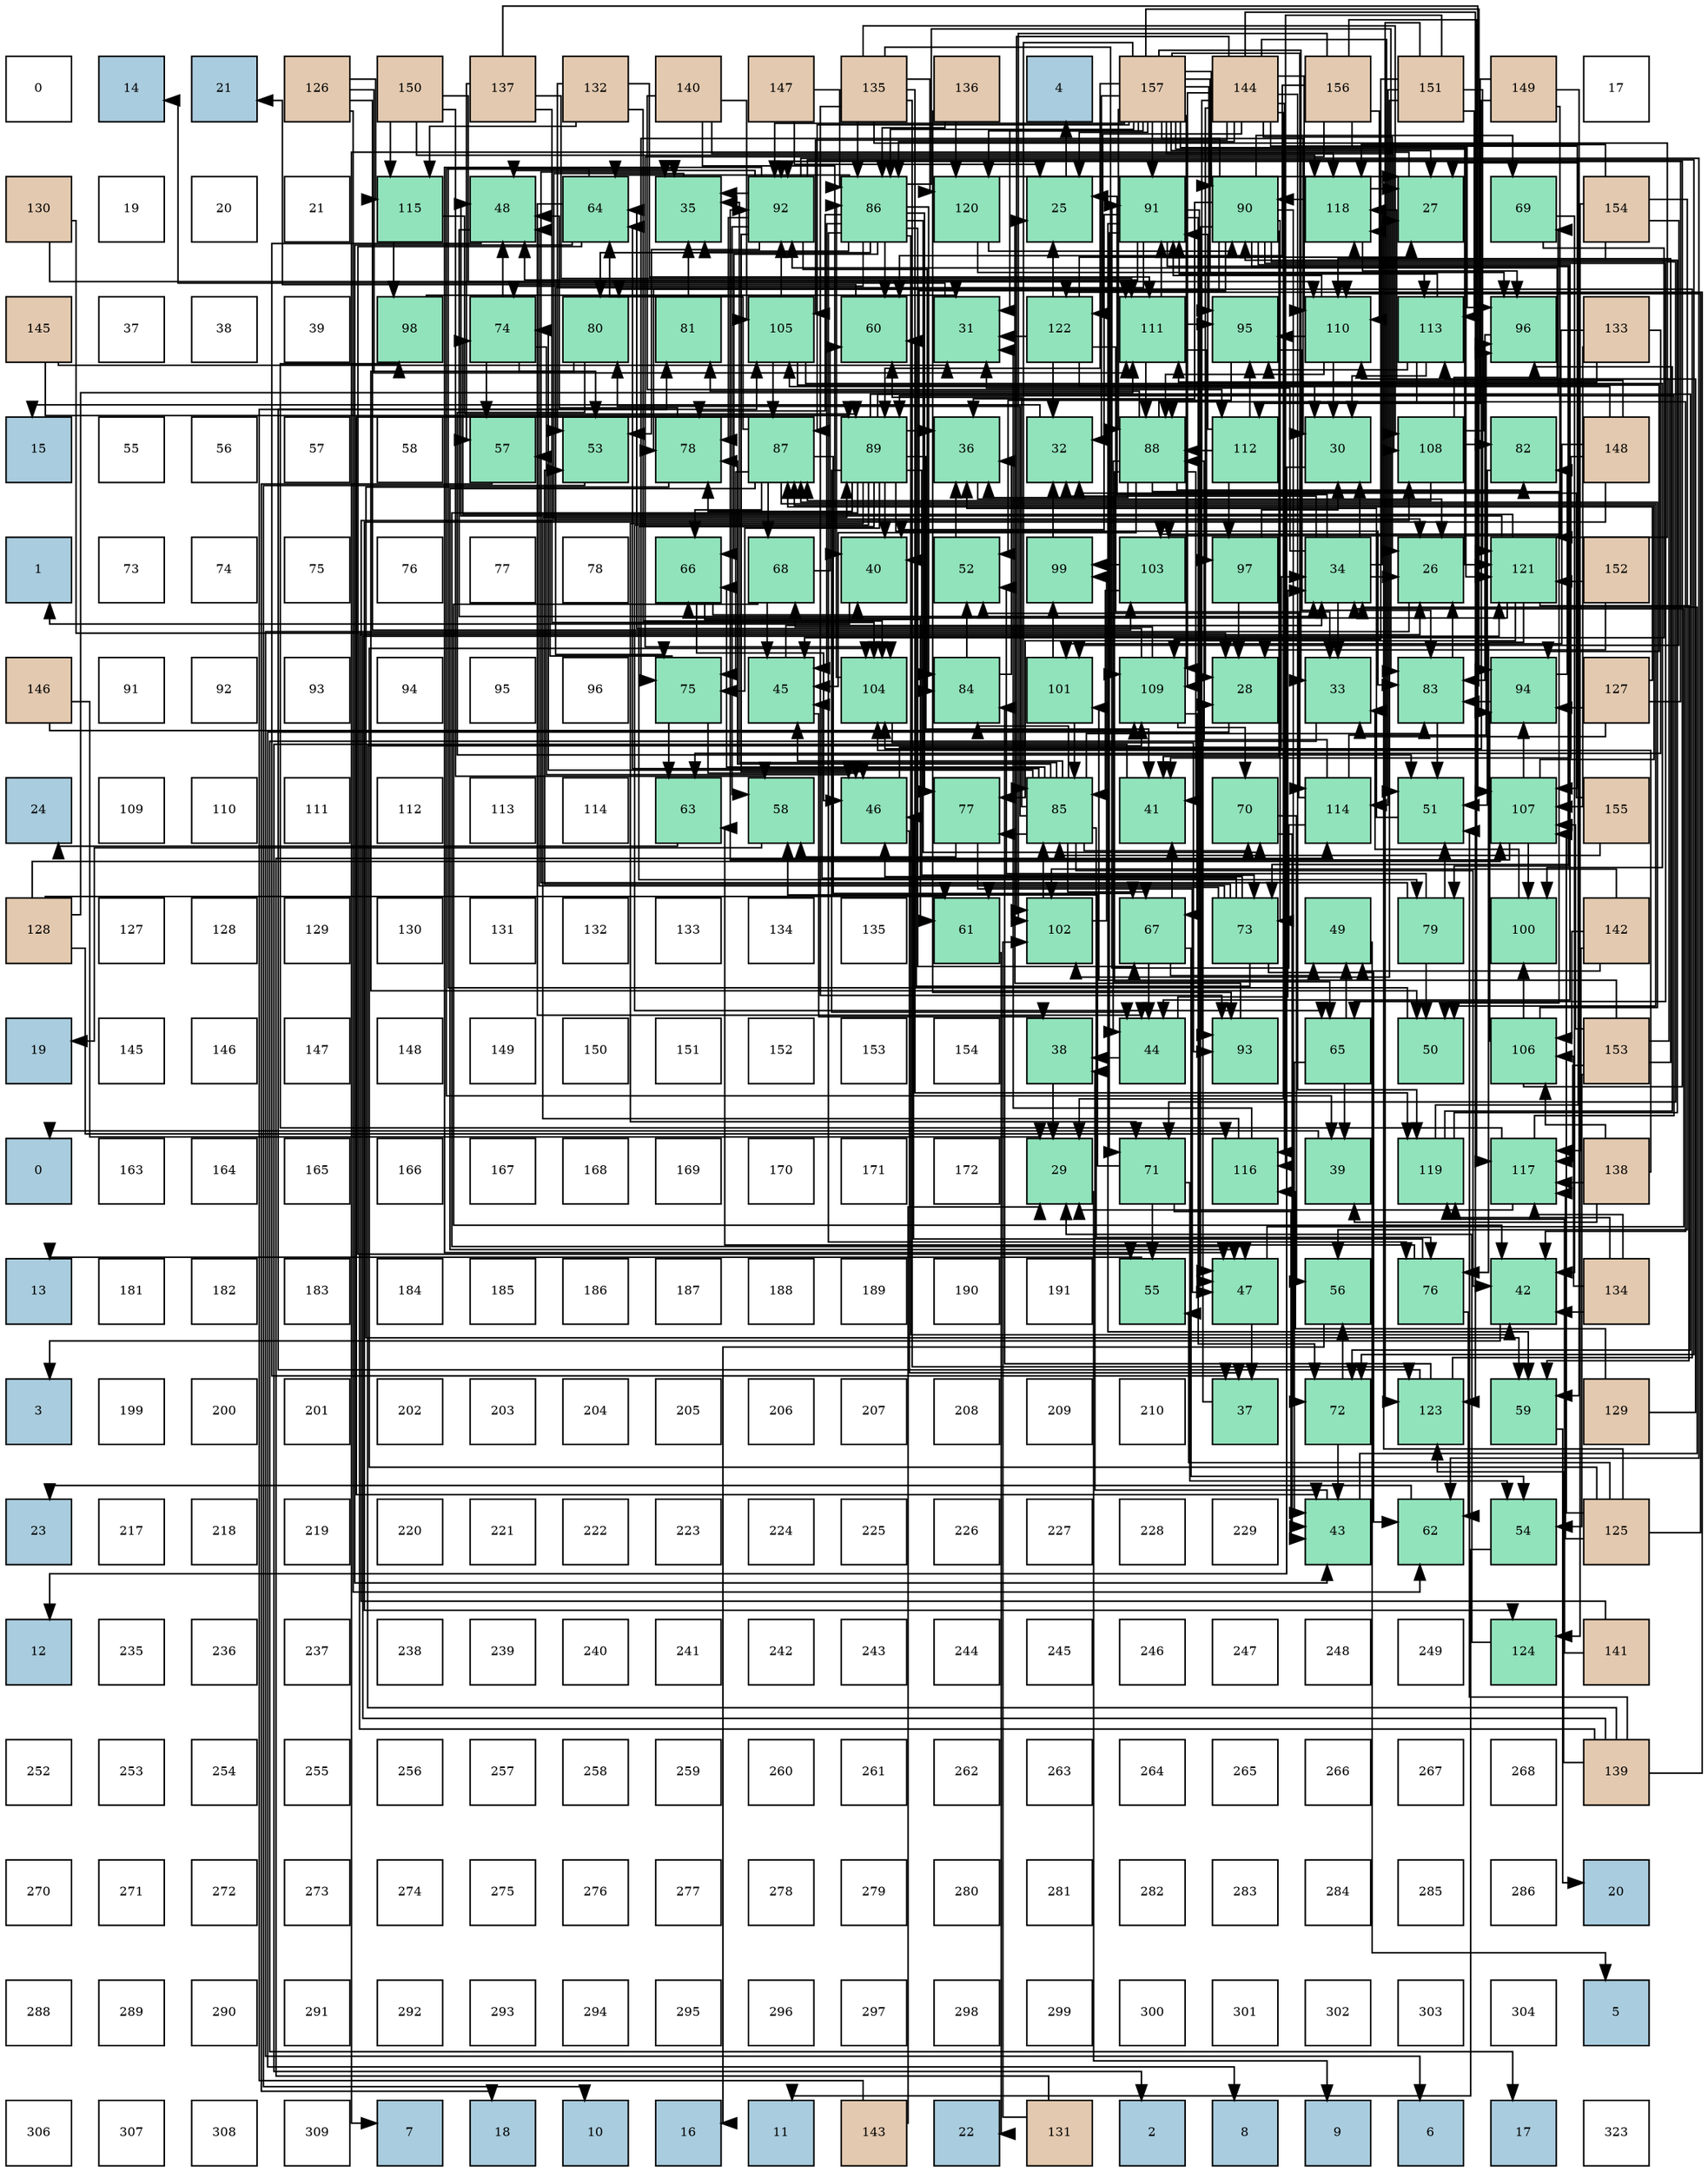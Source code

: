digraph layout{
 rankdir=TB;
 splines=ortho;
 node [style=filled shape=square fixedsize=true width=0.6];
0[label="0", fontsize=8, fillcolor="#ffffff"];
1[label="14", fontsize=8, fillcolor="#a9ccde"];
2[label="21", fontsize=8, fillcolor="#a9ccde"];
3[label="126", fontsize=8, fillcolor="#e3c9af"];
4[label="150", fontsize=8, fillcolor="#e3c9af"];
5[label="137", fontsize=8, fillcolor="#e3c9af"];
6[label="132", fontsize=8, fillcolor="#e3c9af"];
7[label="140", fontsize=8, fillcolor="#e3c9af"];
8[label="147", fontsize=8, fillcolor="#e3c9af"];
9[label="135", fontsize=8, fillcolor="#e3c9af"];
10[label="136", fontsize=8, fillcolor="#e3c9af"];
11[label="4", fontsize=8, fillcolor="#a9ccde"];
12[label="157", fontsize=8, fillcolor="#e3c9af"];
13[label="144", fontsize=8, fillcolor="#e3c9af"];
14[label="156", fontsize=8, fillcolor="#e3c9af"];
15[label="151", fontsize=8, fillcolor="#e3c9af"];
16[label="149", fontsize=8, fillcolor="#e3c9af"];
17[label="17", fontsize=8, fillcolor="#ffffff"];
18[label="130", fontsize=8, fillcolor="#e3c9af"];
19[label="19", fontsize=8, fillcolor="#ffffff"];
20[label="20", fontsize=8, fillcolor="#ffffff"];
21[label="21", fontsize=8, fillcolor="#ffffff"];
22[label="115", fontsize=8, fillcolor="#91e3bb"];
23[label="48", fontsize=8, fillcolor="#91e3bb"];
24[label="64", fontsize=8, fillcolor="#91e3bb"];
25[label="35", fontsize=8, fillcolor="#91e3bb"];
26[label="92", fontsize=8, fillcolor="#91e3bb"];
27[label="86", fontsize=8, fillcolor="#91e3bb"];
28[label="120", fontsize=8, fillcolor="#91e3bb"];
29[label="25", fontsize=8, fillcolor="#91e3bb"];
30[label="91", fontsize=8, fillcolor="#91e3bb"];
31[label="90", fontsize=8, fillcolor="#91e3bb"];
32[label="118", fontsize=8, fillcolor="#91e3bb"];
33[label="27", fontsize=8, fillcolor="#91e3bb"];
34[label="69", fontsize=8, fillcolor="#91e3bb"];
35[label="154", fontsize=8, fillcolor="#e3c9af"];
36[label="145", fontsize=8, fillcolor="#e3c9af"];
37[label="37", fontsize=8, fillcolor="#ffffff"];
38[label="38", fontsize=8, fillcolor="#ffffff"];
39[label="39", fontsize=8, fillcolor="#ffffff"];
40[label="98", fontsize=8, fillcolor="#91e3bb"];
41[label="74", fontsize=8, fillcolor="#91e3bb"];
42[label="80", fontsize=8, fillcolor="#91e3bb"];
43[label="81", fontsize=8, fillcolor="#91e3bb"];
44[label="105", fontsize=8, fillcolor="#91e3bb"];
45[label="60", fontsize=8, fillcolor="#91e3bb"];
46[label="31", fontsize=8, fillcolor="#91e3bb"];
47[label="122", fontsize=8, fillcolor="#91e3bb"];
48[label="111", fontsize=8, fillcolor="#91e3bb"];
49[label="95", fontsize=8, fillcolor="#91e3bb"];
50[label="110", fontsize=8, fillcolor="#91e3bb"];
51[label="113", fontsize=8, fillcolor="#91e3bb"];
52[label="96", fontsize=8, fillcolor="#91e3bb"];
53[label="133", fontsize=8, fillcolor="#e3c9af"];
54[label="15", fontsize=8, fillcolor="#a9ccde"];
55[label="55", fontsize=8, fillcolor="#ffffff"];
56[label="56", fontsize=8, fillcolor="#ffffff"];
57[label="57", fontsize=8, fillcolor="#ffffff"];
58[label="58", fontsize=8, fillcolor="#ffffff"];
59[label="57", fontsize=8, fillcolor="#91e3bb"];
60[label="53", fontsize=8, fillcolor="#91e3bb"];
61[label="78", fontsize=8, fillcolor="#91e3bb"];
62[label="87", fontsize=8, fillcolor="#91e3bb"];
63[label="89", fontsize=8, fillcolor="#91e3bb"];
64[label="36", fontsize=8, fillcolor="#91e3bb"];
65[label="32", fontsize=8, fillcolor="#91e3bb"];
66[label="88", fontsize=8, fillcolor="#91e3bb"];
67[label="112", fontsize=8, fillcolor="#91e3bb"];
68[label="30", fontsize=8, fillcolor="#91e3bb"];
69[label="108", fontsize=8, fillcolor="#91e3bb"];
70[label="82", fontsize=8, fillcolor="#91e3bb"];
71[label="148", fontsize=8, fillcolor="#e3c9af"];
72[label="1", fontsize=8, fillcolor="#a9ccde"];
73[label="73", fontsize=8, fillcolor="#ffffff"];
74[label="74", fontsize=8, fillcolor="#ffffff"];
75[label="75", fontsize=8, fillcolor="#ffffff"];
76[label="76", fontsize=8, fillcolor="#ffffff"];
77[label="77", fontsize=8, fillcolor="#ffffff"];
78[label="78", fontsize=8, fillcolor="#ffffff"];
79[label="66", fontsize=8, fillcolor="#91e3bb"];
80[label="68", fontsize=8, fillcolor="#91e3bb"];
81[label="40", fontsize=8, fillcolor="#91e3bb"];
82[label="52", fontsize=8, fillcolor="#91e3bb"];
83[label="99", fontsize=8, fillcolor="#91e3bb"];
84[label="103", fontsize=8, fillcolor="#91e3bb"];
85[label="97", fontsize=8, fillcolor="#91e3bb"];
86[label="34", fontsize=8, fillcolor="#91e3bb"];
87[label="26", fontsize=8, fillcolor="#91e3bb"];
88[label="121", fontsize=8, fillcolor="#91e3bb"];
89[label="152", fontsize=8, fillcolor="#e3c9af"];
90[label="146", fontsize=8, fillcolor="#e3c9af"];
91[label="91", fontsize=8, fillcolor="#ffffff"];
92[label="92", fontsize=8, fillcolor="#ffffff"];
93[label="93", fontsize=8, fillcolor="#ffffff"];
94[label="94", fontsize=8, fillcolor="#ffffff"];
95[label="95", fontsize=8, fillcolor="#ffffff"];
96[label="96", fontsize=8, fillcolor="#ffffff"];
97[label="75", fontsize=8, fillcolor="#91e3bb"];
98[label="45", fontsize=8, fillcolor="#91e3bb"];
99[label="104", fontsize=8, fillcolor="#91e3bb"];
100[label="84", fontsize=8, fillcolor="#91e3bb"];
101[label="101", fontsize=8, fillcolor="#91e3bb"];
102[label="109", fontsize=8, fillcolor="#91e3bb"];
103[label="28", fontsize=8, fillcolor="#91e3bb"];
104[label="33", fontsize=8, fillcolor="#91e3bb"];
105[label="83", fontsize=8, fillcolor="#91e3bb"];
106[label="94", fontsize=8, fillcolor="#91e3bb"];
107[label="127", fontsize=8, fillcolor="#e3c9af"];
108[label="24", fontsize=8, fillcolor="#a9ccde"];
109[label="109", fontsize=8, fillcolor="#ffffff"];
110[label="110", fontsize=8, fillcolor="#ffffff"];
111[label="111", fontsize=8, fillcolor="#ffffff"];
112[label="112", fontsize=8, fillcolor="#ffffff"];
113[label="113", fontsize=8, fillcolor="#ffffff"];
114[label="114", fontsize=8, fillcolor="#ffffff"];
115[label="63", fontsize=8, fillcolor="#91e3bb"];
116[label="58", fontsize=8, fillcolor="#91e3bb"];
117[label="46", fontsize=8, fillcolor="#91e3bb"];
118[label="77", fontsize=8, fillcolor="#91e3bb"];
119[label="85", fontsize=8, fillcolor="#91e3bb"];
120[label="41", fontsize=8, fillcolor="#91e3bb"];
121[label="70", fontsize=8, fillcolor="#91e3bb"];
122[label="114", fontsize=8, fillcolor="#91e3bb"];
123[label="51", fontsize=8, fillcolor="#91e3bb"];
124[label="107", fontsize=8, fillcolor="#91e3bb"];
125[label="155", fontsize=8, fillcolor="#e3c9af"];
126[label="128", fontsize=8, fillcolor="#e3c9af"];
127[label="127", fontsize=8, fillcolor="#ffffff"];
128[label="128", fontsize=8, fillcolor="#ffffff"];
129[label="129", fontsize=8, fillcolor="#ffffff"];
130[label="130", fontsize=8, fillcolor="#ffffff"];
131[label="131", fontsize=8, fillcolor="#ffffff"];
132[label="132", fontsize=8, fillcolor="#ffffff"];
133[label="133", fontsize=8, fillcolor="#ffffff"];
134[label="134", fontsize=8, fillcolor="#ffffff"];
135[label="135", fontsize=8, fillcolor="#ffffff"];
136[label="61", fontsize=8, fillcolor="#91e3bb"];
137[label="102", fontsize=8, fillcolor="#91e3bb"];
138[label="67", fontsize=8, fillcolor="#91e3bb"];
139[label="73", fontsize=8, fillcolor="#91e3bb"];
140[label="49", fontsize=8, fillcolor="#91e3bb"];
141[label="79", fontsize=8, fillcolor="#91e3bb"];
142[label="100", fontsize=8, fillcolor="#91e3bb"];
143[label="142", fontsize=8, fillcolor="#e3c9af"];
144[label="19", fontsize=8, fillcolor="#a9ccde"];
145[label="145", fontsize=8, fillcolor="#ffffff"];
146[label="146", fontsize=8, fillcolor="#ffffff"];
147[label="147", fontsize=8, fillcolor="#ffffff"];
148[label="148", fontsize=8, fillcolor="#ffffff"];
149[label="149", fontsize=8, fillcolor="#ffffff"];
150[label="150", fontsize=8, fillcolor="#ffffff"];
151[label="151", fontsize=8, fillcolor="#ffffff"];
152[label="152", fontsize=8, fillcolor="#ffffff"];
153[label="153", fontsize=8, fillcolor="#ffffff"];
154[label="154", fontsize=8, fillcolor="#ffffff"];
155[label="38", fontsize=8, fillcolor="#91e3bb"];
156[label="44", fontsize=8, fillcolor="#91e3bb"];
157[label="93", fontsize=8, fillcolor="#91e3bb"];
158[label="65", fontsize=8, fillcolor="#91e3bb"];
159[label="50", fontsize=8, fillcolor="#91e3bb"];
160[label="106", fontsize=8, fillcolor="#91e3bb"];
161[label="153", fontsize=8, fillcolor="#e3c9af"];
162[label="0", fontsize=8, fillcolor="#a9ccde"];
163[label="163", fontsize=8, fillcolor="#ffffff"];
164[label="164", fontsize=8, fillcolor="#ffffff"];
165[label="165", fontsize=8, fillcolor="#ffffff"];
166[label="166", fontsize=8, fillcolor="#ffffff"];
167[label="167", fontsize=8, fillcolor="#ffffff"];
168[label="168", fontsize=8, fillcolor="#ffffff"];
169[label="169", fontsize=8, fillcolor="#ffffff"];
170[label="170", fontsize=8, fillcolor="#ffffff"];
171[label="171", fontsize=8, fillcolor="#ffffff"];
172[label="172", fontsize=8, fillcolor="#ffffff"];
173[label="29", fontsize=8, fillcolor="#91e3bb"];
174[label="71", fontsize=8, fillcolor="#91e3bb"];
175[label="116", fontsize=8, fillcolor="#91e3bb"];
176[label="39", fontsize=8, fillcolor="#91e3bb"];
177[label="119", fontsize=8, fillcolor="#91e3bb"];
178[label="117", fontsize=8, fillcolor="#91e3bb"];
179[label="138", fontsize=8, fillcolor="#e3c9af"];
180[label="13", fontsize=8, fillcolor="#a9ccde"];
181[label="181", fontsize=8, fillcolor="#ffffff"];
182[label="182", fontsize=8, fillcolor="#ffffff"];
183[label="183", fontsize=8, fillcolor="#ffffff"];
184[label="184", fontsize=8, fillcolor="#ffffff"];
185[label="185", fontsize=8, fillcolor="#ffffff"];
186[label="186", fontsize=8, fillcolor="#ffffff"];
187[label="187", fontsize=8, fillcolor="#ffffff"];
188[label="188", fontsize=8, fillcolor="#ffffff"];
189[label="189", fontsize=8, fillcolor="#ffffff"];
190[label="190", fontsize=8, fillcolor="#ffffff"];
191[label="191", fontsize=8, fillcolor="#ffffff"];
192[label="55", fontsize=8, fillcolor="#91e3bb"];
193[label="47", fontsize=8, fillcolor="#91e3bb"];
194[label="56", fontsize=8, fillcolor="#91e3bb"];
195[label="76", fontsize=8, fillcolor="#91e3bb"];
196[label="42", fontsize=8, fillcolor="#91e3bb"];
197[label="134", fontsize=8, fillcolor="#e3c9af"];
198[label="3", fontsize=8, fillcolor="#a9ccde"];
199[label="199", fontsize=8, fillcolor="#ffffff"];
200[label="200", fontsize=8, fillcolor="#ffffff"];
201[label="201", fontsize=8, fillcolor="#ffffff"];
202[label="202", fontsize=8, fillcolor="#ffffff"];
203[label="203", fontsize=8, fillcolor="#ffffff"];
204[label="204", fontsize=8, fillcolor="#ffffff"];
205[label="205", fontsize=8, fillcolor="#ffffff"];
206[label="206", fontsize=8, fillcolor="#ffffff"];
207[label="207", fontsize=8, fillcolor="#ffffff"];
208[label="208", fontsize=8, fillcolor="#ffffff"];
209[label="209", fontsize=8, fillcolor="#ffffff"];
210[label="210", fontsize=8, fillcolor="#ffffff"];
211[label="37", fontsize=8, fillcolor="#91e3bb"];
212[label="72", fontsize=8, fillcolor="#91e3bb"];
213[label="123", fontsize=8, fillcolor="#91e3bb"];
214[label="59", fontsize=8, fillcolor="#91e3bb"];
215[label="129", fontsize=8, fillcolor="#e3c9af"];
216[label="23", fontsize=8, fillcolor="#a9ccde"];
217[label="217", fontsize=8, fillcolor="#ffffff"];
218[label="218", fontsize=8, fillcolor="#ffffff"];
219[label="219", fontsize=8, fillcolor="#ffffff"];
220[label="220", fontsize=8, fillcolor="#ffffff"];
221[label="221", fontsize=8, fillcolor="#ffffff"];
222[label="222", fontsize=8, fillcolor="#ffffff"];
223[label="223", fontsize=8, fillcolor="#ffffff"];
224[label="224", fontsize=8, fillcolor="#ffffff"];
225[label="225", fontsize=8, fillcolor="#ffffff"];
226[label="226", fontsize=8, fillcolor="#ffffff"];
227[label="227", fontsize=8, fillcolor="#ffffff"];
228[label="228", fontsize=8, fillcolor="#ffffff"];
229[label="229", fontsize=8, fillcolor="#ffffff"];
230[label="43", fontsize=8, fillcolor="#91e3bb"];
231[label="62", fontsize=8, fillcolor="#91e3bb"];
232[label="54", fontsize=8, fillcolor="#91e3bb"];
233[label="125", fontsize=8, fillcolor="#e3c9af"];
234[label="12", fontsize=8, fillcolor="#a9ccde"];
235[label="235", fontsize=8, fillcolor="#ffffff"];
236[label="236", fontsize=8, fillcolor="#ffffff"];
237[label="237", fontsize=8, fillcolor="#ffffff"];
238[label="238", fontsize=8, fillcolor="#ffffff"];
239[label="239", fontsize=8, fillcolor="#ffffff"];
240[label="240", fontsize=8, fillcolor="#ffffff"];
241[label="241", fontsize=8, fillcolor="#ffffff"];
242[label="242", fontsize=8, fillcolor="#ffffff"];
243[label="243", fontsize=8, fillcolor="#ffffff"];
244[label="244", fontsize=8, fillcolor="#ffffff"];
245[label="245", fontsize=8, fillcolor="#ffffff"];
246[label="246", fontsize=8, fillcolor="#ffffff"];
247[label="247", fontsize=8, fillcolor="#ffffff"];
248[label="248", fontsize=8, fillcolor="#ffffff"];
249[label="249", fontsize=8, fillcolor="#ffffff"];
250[label="124", fontsize=8, fillcolor="#91e3bb"];
251[label="141", fontsize=8, fillcolor="#e3c9af"];
252[label="252", fontsize=8, fillcolor="#ffffff"];
253[label="253", fontsize=8, fillcolor="#ffffff"];
254[label="254", fontsize=8, fillcolor="#ffffff"];
255[label="255", fontsize=8, fillcolor="#ffffff"];
256[label="256", fontsize=8, fillcolor="#ffffff"];
257[label="257", fontsize=8, fillcolor="#ffffff"];
258[label="258", fontsize=8, fillcolor="#ffffff"];
259[label="259", fontsize=8, fillcolor="#ffffff"];
260[label="260", fontsize=8, fillcolor="#ffffff"];
261[label="261", fontsize=8, fillcolor="#ffffff"];
262[label="262", fontsize=8, fillcolor="#ffffff"];
263[label="263", fontsize=8, fillcolor="#ffffff"];
264[label="264", fontsize=8, fillcolor="#ffffff"];
265[label="265", fontsize=8, fillcolor="#ffffff"];
266[label="266", fontsize=8, fillcolor="#ffffff"];
267[label="267", fontsize=8, fillcolor="#ffffff"];
268[label="268", fontsize=8, fillcolor="#ffffff"];
269[label="139", fontsize=8, fillcolor="#e3c9af"];
270[label="270", fontsize=8, fillcolor="#ffffff"];
271[label="271", fontsize=8, fillcolor="#ffffff"];
272[label="272", fontsize=8, fillcolor="#ffffff"];
273[label="273", fontsize=8, fillcolor="#ffffff"];
274[label="274", fontsize=8, fillcolor="#ffffff"];
275[label="275", fontsize=8, fillcolor="#ffffff"];
276[label="276", fontsize=8, fillcolor="#ffffff"];
277[label="277", fontsize=8, fillcolor="#ffffff"];
278[label="278", fontsize=8, fillcolor="#ffffff"];
279[label="279", fontsize=8, fillcolor="#ffffff"];
280[label="280", fontsize=8, fillcolor="#ffffff"];
281[label="281", fontsize=8, fillcolor="#ffffff"];
282[label="282", fontsize=8, fillcolor="#ffffff"];
283[label="283", fontsize=8, fillcolor="#ffffff"];
284[label="284", fontsize=8, fillcolor="#ffffff"];
285[label="285", fontsize=8, fillcolor="#ffffff"];
286[label="286", fontsize=8, fillcolor="#ffffff"];
287[label="20", fontsize=8, fillcolor="#a9ccde"];
288[label="288", fontsize=8, fillcolor="#ffffff"];
289[label="289", fontsize=8, fillcolor="#ffffff"];
290[label="290", fontsize=8, fillcolor="#ffffff"];
291[label="291", fontsize=8, fillcolor="#ffffff"];
292[label="292", fontsize=8, fillcolor="#ffffff"];
293[label="293", fontsize=8, fillcolor="#ffffff"];
294[label="294", fontsize=8, fillcolor="#ffffff"];
295[label="295", fontsize=8, fillcolor="#ffffff"];
296[label="296", fontsize=8, fillcolor="#ffffff"];
297[label="297", fontsize=8, fillcolor="#ffffff"];
298[label="298", fontsize=8, fillcolor="#ffffff"];
299[label="299", fontsize=8, fillcolor="#ffffff"];
300[label="300", fontsize=8, fillcolor="#ffffff"];
301[label="301", fontsize=8, fillcolor="#ffffff"];
302[label="302", fontsize=8, fillcolor="#ffffff"];
303[label="303", fontsize=8, fillcolor="#ffffff"];
304[label="304", fontsize=8, fillcolor="#ffffff"];
305[label="5", fontsize=8, fillcolor="#a9ccde"];
306[label="306", fontsize=8, fillcolor="#ffffff"];
307[label="307", fontsize=8, fillcolor="#ffffff"];
308[label="308", fontsize=8, fillcolor="#ffffff"];
309[label="309", fontsize=8, fillcolor="#ffffff"];
310[label="7", fontsize=8, fillcolor="#a9ccde"];
311[label="18", fontsize=8, fillcolor="#a9ccde"];
312[label="10", fontsize=8, fillcolor="#a9ccde"];
313[label="16", fontsize=8, fillcolor="#a9ccde"];
314[label="11", fontsize=8, fillcolor="#a9ccde"];
315[label="143", fontsize=8, fillcolor="#e3c9af"];
316[label="22", fontsize=8, fillcolor="#a9ccde"];
317[label="131", fontsize=8, fillcolor="#e3c9af"];
318[label="2", fontsize=8, fillcolor="#a9ccde"];
319[label="8", fontsize=8, fillcolor="#a9ccde"];
320[label="9", fontsize=8, fillcolor="#a9ccde"];
321[label="6", fontsize=8, fillcolor="#a9ccde"];
322[label="17", fontsize=8, fillcolor="#a9ccde"];
323[label="323", fontsize=8, fillcolor="#ffffff"];
edge [constraint=false, style=vis];29 -> 11;
87 -> 321;
33 -> 310;
103 -> 319;
173 -> 320;
68 -> 234;
46 -> 1;
65 -> 54;
104 -> 322;
86 -> 29;
86 -> 87;
86 -> 33;
86 -> 68;
86 -> 46;
86 -> 65;
86 -> 104;
25 -> 87;
64 -> 87;
211 -> 103;
155 -> 173;
176 -> 162;
81 -> 72;
120 -> 318;
196 -> 198;
230 -> 86;
230 -> 155;
156 -> 86;
156 -> 155;
98 -> 86;
98 -> 155;
117 -> 86;
117 -> 211;
193 -> 86;
193 -> 211;
23 -> 86;
23 -> 211;
140 -> 305;
159 -> 25;
123 -> 64;
82 -> 64;
60 -> 312;
232 -> 314;
192 -> 180;
194 -> 313;
59 -> 311;
116 -> 144;
214 -> 287;
45 -> 2;
136 -> 316;
231 -> 216;
115 -> 108;
24 -> 176;
24 -> 230;
24 -> 156;
24 -> 192;
158 -> 176;
158 -> 230;
158 -> 140;
79 -> 81;
79 -> 117;
79 -> 136;
138 -> 120;
138 -> 156;
138 -> 140;
138 -> 232;
80 -> 196;
80 -> 98;
80 -> 45;
34 -> 196;
34 -> 98;
121 -> 230;
121 -> 194;
174 -> 230;
174 -> 232;
174 -> 192;
174 -> 116;
212 -> 230;
212 -> 194;
139 -> 98;
139 -> 117;
139 -> 23;
139 -> 60;
139 -> 45;
139 -> 136;
139 -> 231;
41 -> 117;
41 -> 23;
41 -> 60;
41 -> 59;
97 -> 117;
97 -> 59;
97 -> 115;
195 -> 117;
195 -> 231;
195 -> 115;
118 -> 193;
118 -> 116;
61 -> 23;
61 -> 214;
141 -> 25;
141 -> 159;
141 -> 123;
141 -> 82;
42 -> 159;
42 -> 123;
43 -> 25;
70 -> 123;
105 -> 87;
105 -> 123;
100 -> 64;
100 -> 82;
119 -> 25;
119 -> 196;
119 -> 98;
119 -> 45;
119 -> 24;
119 -> 79;
119 -> 138;
119 -> 121;
119 -> 41;
119 -> 195;
119 -> 118;
119 -> 61;
119 -> 42;
119 -> 105;
119 -> 100;
27 -> 25;
27 -> 196;
27 -> 98;
27 -> 45;
27 -> 24;
27 -> 79;
27 -> 138;
27 -> 121;
27 -> 41;
27 -> 195;
27 -> 118;
27 -> 61;
27 -> 42;
27 -> 105;
27 -> 100;
62 -> 230;
62 -> 193;
62 -> 159;
62 -> 24;
62 -> 79;
62 -> 138;
62 -> 80;
62 -> 97;
66 -> 64;
66 -> 120;
66 -> 196;
66 -> 156;
66 -> 98;
66 -> 159;
66 -> 158;
66 -> 43;
66 -> 70;
63 -> 64;
63 -> 81;
63 -> 120;
63 -> 156;
63 -> 193;
63 -> 158;
63 -> 34;
63 -> 174;
63 -> 212;
63 -> 139;
63 -> 97;
63 -> 61;
63 -> 141;
63 -> 105;
31 -> 64;
31 -> 81;
31 -> 120;
31 -> 156;
31 -> 193;
31 -> 158;
31 -> 34;
31 -> 174;
31 -> 212;
31 -> 139;
31 -> 97;
31 -> 61;
31 -> 141;
30 -> 81;
30 -> 193;
30 -> 23;
30 -> 214;
30 -> 174;
30 -> 212;
30 -> 139;
30 -> 97;
26 -> 25;
26 -> 117;
26 -> 193;
26 -> 23;
26 -> 60;
26 -> 116;
26 -> 231;
26 -> 212;
26 -> 61;
26 -> 100;
157 -> 29;
106 -> 70;
106 -> 105;
49 -> 82;
49 -> 105;
52 -> 105;
85 -> 103;
85 -> 68;
40 -> 46;
83 -> 65;
142 -> 104;
101 -> 119;
101 -> 83;
137 -> 119;
137 -> 83;
84 -> 119;
84 -> 83;
99 -> 27;
99 -> 157;
44 -> 62;
44 -> 26;
44 -> 106;
44 -> 142;
160 -> 62;
160 -> 26;
160 -> 106;
160 -> 142;
124 -> 62;
124 -> 26;
124 -> 106;
124 -> 142;
69 -> 70;
69 -> 62;
69 -> 26;
69 -> 52;
102 -> 24;
102 -> 138;
102 -> 80;
102 -> 121;
50 -> 68;
50 -> 66;
50 -> 30;
50 -> 49;
48 -> 66;
48 -> 30;
48 -> 49;
48 -> 85;
67 -> 66;
67 -> 30;
67 -> 49;
67 -> 85;
51 -> 68;
51 -> 66;
51 -> 30;
51 -> 49;
122 -> 82;
122 -> 66;
122 -> 30;
122 -> 52;
22 -> 63;
22 -> 40;
175 -> 46;
175 -> 63;
178 -> 173;
178 -> 63;
178 -> 40;
32 -> 33;
32 -> 31;
32 -> 52;
177 -> 33;
177 -> 31;
177 -> 52;
28 -> 33;
28 -> 31;
28 -> 52;
88 -> 23;
88 -> 214;
88 -> 79;
88 -> 41;
88 -> 195;
88 -> 118;
47 -> 29;
47 -> 33;
47 -> 68;
47 -> 46;
47 -> 65;
47 -> 104;
213 -> 42;
213 -> 43;
213 -> 100;
250 -> 173;
233 -> 192;
233 -> 99;
233 -> 124;
233 -> 50;
233 -> 178;
233 -> 32;
3 -> 231;
3 -> 84;
3 -> 48;
3 -> 22;
107 -> 104;
107 -> 62;
107 -> 26;
107 -> 106;
126 -> 136;
126 -> 124;
126 -> 48;
126 -> 175;
215 -> 51;
215 -> 175;
18 -> 103;
18 -> 50;
317 -> 137;
317 -> 122;
6 -> 60;
6 -> 99;
6 -> 48;
6 -> 22;
53 -> 115;
53 -> 84;
53 -> 124;
53 -> 48;
197 -> 196;
197 -> 160;
197 -> 178;
197 -> 177;
9 -> 27;
9 -> 157;
9 -> 69;
9 -> 102;
9 -> 177;
9 -> 28;
9 -> 88;
9 -> 213;
10 -> 27;
10 -> 157;
10 -> 28;
5 -> 59;
5 -> 99;
5 -> 124;
5 -> 48;
179 -> 176;
179 -> 99;
179 -> 160;
179 -> 178;
269 -> 87;
269 -> 123;
269 -> 102;
269 -> 88;
269 -> 47;
269 -> 213;
7 -> 81;
7 -> 44;
7 -> 67;
7 -> 32;
251 -> 69;
251 -> 177;
143 -> 140;
143 -> 137;
143 -> 160;
143 -> 178;
315 -> 173;
315 -> 44;
13 -> 87;
13 -> 103;
13 -> 173;
13 -> 123;
13 -> 27;
13 -> 157;
13 -> 137;
13 -> 44;
13 -> 102;
13 -> 50;
13 -> 175;
13 -> 177;
13 -> 88;
13 -> 47;
13 -> 213;
36 -> 46;
36 -> 63;
90 -> 173;
90 -> 102;
8 -> 29;
8 -> 27;
71 -> 120;
71 -> 101;
71 -> 44;
71 -> 32;
71 -> 250;
16 -> 214;
16 -> 84;
16 -> 99;
16 -> 67;
4 -> 116;
4 -> 48;
4 -> 22;
4 -> 32;
15 -> 137;
15 -> 102;
15 -> 51;
15 -> 122;
15 -> 175;
15 -> 88;
15 -> 213;
89 -> 103;
89 -> 88;
161 -> 232;
161 -> 101;
161 -> 124;
161 -> 50;
161 -> 178;
161 -> 32;
35 -> 194;
35 -> 101;
35 -> 50;
35 -> 32;
35 -> 250;
125 -> 65;
125 -> 119;
14 -> 45;
14 -> 137;
14 -> 99;
14 -> 124;
14 -> 50;
14 -> 178;
12 -> 29;
12 -> 33;
12 -> 68;
12 -> 46;
12 -> 65;
12 -> 104;
12 -> 119;
12 -> 27;
12 -> 62;
12 -> 66;
12 -> 63;
12 -> 31;
12 -> 30;
12 -> 26;
12 -> 106;
12 -> 49;
12 -> 52;
12 -> 69;
12 -> 102;
12 -> 51;
12 -> 122;
12 -> 28;
12 -> 88;
edge [constraint=true, style=invis];
0 -> 18 -> 36 -> 54 -> 72 -> 90 -> 108 -> 126 -> 144 -> 162 -> 180 -> 198 -> 216 -> 234 -> 252 -> 270 -> 288 -> 306;
1 -> 19 -> 37 -> 55 -> 73 -> 91 -> 109 -> 127 -> 145 -> 163 -> 181 -> 199 -> 217 -> 235 -> 253 -> 271 -> 289 -> 307;
2 -> 20 -> 38 -> 56 -> 74 -> 92 -> 110 -> 128 -> 146 -> 164 -> 182 -> 200 -> 218 -> 236 -> 254 -> 272 -> 290 -> 308;
3 -> 21 -> 39 -> 57 -> 75 -> 93 -> 111 -> 129 -> 147 -> 165 -> 183 -> 201 -> 219 -> 237 -> 255 -> 273 -> 291 -> 309;
4 -> 22 -> 40 -> 58 -> 76 -> 94 -> 112 -> 130 -> 148 -> 166 -> 184 -> 202 -> 220 -> 238 -> 256 -> 274 -> 292 -> 310;
5 -> 23 -> 41 -> 59 -> 77 -> 95 -> 113 -> 131 -> 149 -> 167 -> 185 -> 203 -> 221 -> 239 -> 257 -> 275 -> 293 -> 311;
6 -> 24 -> 42 -> 60 -> 78 -> 96 -> 114 -> 132 -> 150 -> 168 -> 186 -> 204 -> 222 -> 240 -> 258 -> 276 -> 294 -> 312;
7 -> 25 -> 43 -> 61 -> 79 -> 97 -> 115 -> 133 -> 151 -> 169 -> 187 -> 205 -> 223 -> 241 -> 259 -> 277 -> 295 -> 313;
8 -> 26 -> 44 -> 62 -> 80 -> 98 -> 116 -> 134 -> 152 -> 170 -> 188 -> 206 -> 224 -> 242 -> 260 -> 278 -> 296 -> 314;
9 -> 27 -> 45 -> 63 -> 81 -> 99 -> 117 -> 135 -> 153 -> 171 -> 189 -> 207 -> 225 -> 243 -> 261 -> 279 -> 297 -> 315;
10 -> 28 -> 46 -> 64 -> 82 -> 100 -> 118 -> 136 -> 154 -> 172 -> 190 -> 208 -> 226 -> 244 -> 262 -> 280 -> 298 -> 316;
11 -> 29 -> 47 -> 65 -> 83 -> 101 -> 119 -> 137 -> 155 -> 173 -> 191 -> 209 -> 227 -> 245 -> 263 -> 281 -> 299 -> 317;
12 -> 30 -> 48 -> 66 -> 84 -> 102 -> 120 -> 138 -> 156 -> 174 -> 192 -> 210 -> 228 -> 246 -> 264 -> 282 -> 300 -> 318;
13 -> 31 -> 49 -> 67 -> 85 -> 103 -> 121 -> 139 -> 157 -> 175 -> 193 -> 211 -> 229 -> 247 -> 265 -> 283 -> 301 -> 319;
14 -> 32 -> 50 -> 68 -> 86 -> 104 -> 122 -> 140 -> 158 -> 176 -> 194 -> 212 -> 230 -> 248 -> 266 -> 284 -> 302 -> 320;
15 -> 33 -> 51 -> 69 -> 87 -> 105 -> 123 -> 141 -> 159 -> 177 -> 195 -> 213 -> 231 -> 249 -> 267 -> 285 -> 303 -> 321;
16 -> 34 -> 52 -> 70 -> 88 -> 106 -> 124 -> 142 -> 160 -> 178 -> 196 -> 214 -> 232 -> 250 -> 268 -> 286 -> 304 -> 322;
17 -> 35 -> 53 -> 71 -> 89 -> 107 -> 125 -> 143 -> 161 -> 179 -> 197 -> 215 -> 233 -> 251 -> 269 -> 287 -> 305 -> 323;
rank = same {0 -> 1 -> 2 -> 3 -> 4 -> 5 -> 6 -> 7 -> 8 -> 9 -> 10 -> 11 -> 12 -> 13 -> 14 -> 15 -> 16 -> 17};
rank = same {18 -> 19 -> 20 -> 21 -> 22 -> 23 -> 24 -> 25 -> 26 -> 27 -> 28 -> 29 -> 30 -> 31 -> 32 -> 33 -> 34 -> 35};
rank = same {36 -> 37 -> 38 -> 39 -> 40 -> 41 -> 42 -> 43 -> 44 -> 45 -> 46 -> 47 -> 48 -> 49 -> 50 -> 51 -> 52 -> 53};
rank = same {54 -> 55 -> 56 -> 57 -> 58 -> 59 -> 60 -> 61 -> 62 -> 63 -> 64 -> 65 -> 66 -> 67 -> 68 -> 69 -> 70 -> 71};
rank = same {72 -> 73 -> 74 -> 75 -> 76 -> 77 -> 78 -> 79 -> 80 -> 81 -> 82 -> 83 -> 84 -> 85 -> 86 -> 87 -> 88 -> 89};
rank = same {90 -> 91 -> 92 -> 93 -> 94 -> 95 -> 96 -> 97 -> 98 -> 99 -> 100 -> 101 -> 102 -> 103 -> 104 -> 105 -> 106 -> 107};
rank = same {108 -> 109 -> 110 -> 111 -> 112 -> 113 -> 114 -> 115 -> 116 -> 117 -> 118 -> 119 -> 120 -> 121 -> 122 -> 123 -> 124 -> 125};
rank = same {126 -> 127 -> 128 -> 129 -> 130 -> 131 -> 132 -> 133 -> 134 -> 135 -> 136 -> 137 -> 138 -> 139 -> 140 -> 141 -> 142 -> 143};
rank = same {144 -> 145 -> 146 -> 147 -> 148 -> 149 -> 150 -> 151 -> 152 -> 153 -> 154 -> 155 -> 156 -> 157 -> 158 -> 159 -> 160 -> 161};
rank = same {162 -> 163 -> 164 -> 165 -> 166 -> 167 -> 168 -> 169 -> 170 -> 171 -> 172 -> 173 -> 174 -> 175 -> 176 -> 177 -> 178 -> 179};
rank = same {180 -> 181 -> 182 -> 183 -> 184 -> 185 -> 186 -> 187 -> 188 -> 189 -> 190 -> 191 -> 192 -> 193 -> 194 -> 195 -> 196 -> 197};
rank = same {198 -> 199 -> 200 -> 201 -> 202 -> 203 -> 204 -> 205 -> 206 -> 207 -> 208 -> 209 -> 210 -> 211 -> 212 -> 213 -> 214 -> 215};
rank = same {216 -> 217 -> 218 -> 219 -> 220 -> 221 -> 222 -> 223 -> 224 -> 225 -> 226 -> 227 -> 228 -> 229 -> 230 -> 231 -> 232 -> 233};
rank = same {234 -> 235 -> 236 -> 237 -> 238 -> 239 -> 240 -> 241 -> 242 -> 243 -> 244 -> 245 -> 246 -> 247 -> 248 -> 249 -> 250 -> 251};
rank = same {252 -> 253 -> 254 -> 255 -> 256 -> 257 -> 258 -> 259 -> 260 -> 261 -> 262 -> 263 -> 264 -> 265 -> 266 -> 267 -> 268 -> 269};
rank = same {270 -> 271 -> 272 -> 273 -> 274 -> 275 -> 276 -> 277 -> 278 -> 279 -> 280 -> 281 -> 282 -> 283 -> 284 -> 285 -> 286 -> 287};
rank = same {288 -> 289 -> 290 -> 291 -> 292 -> 293 -> 294 -> 295 -> 296 -> 297 -> 298 -> 299 -> 300 -> 301 -> 302 -> 303 -> 304 -> 305};
rank = same {306 -> 307 -> 308 -> 309 -> 310 -> 311 -> 312 -> 313 -> 314 -> 315 -> 316 -> 317 -> 318 -> 319 -> 320 -> 321 -> 322 -> 323};
}